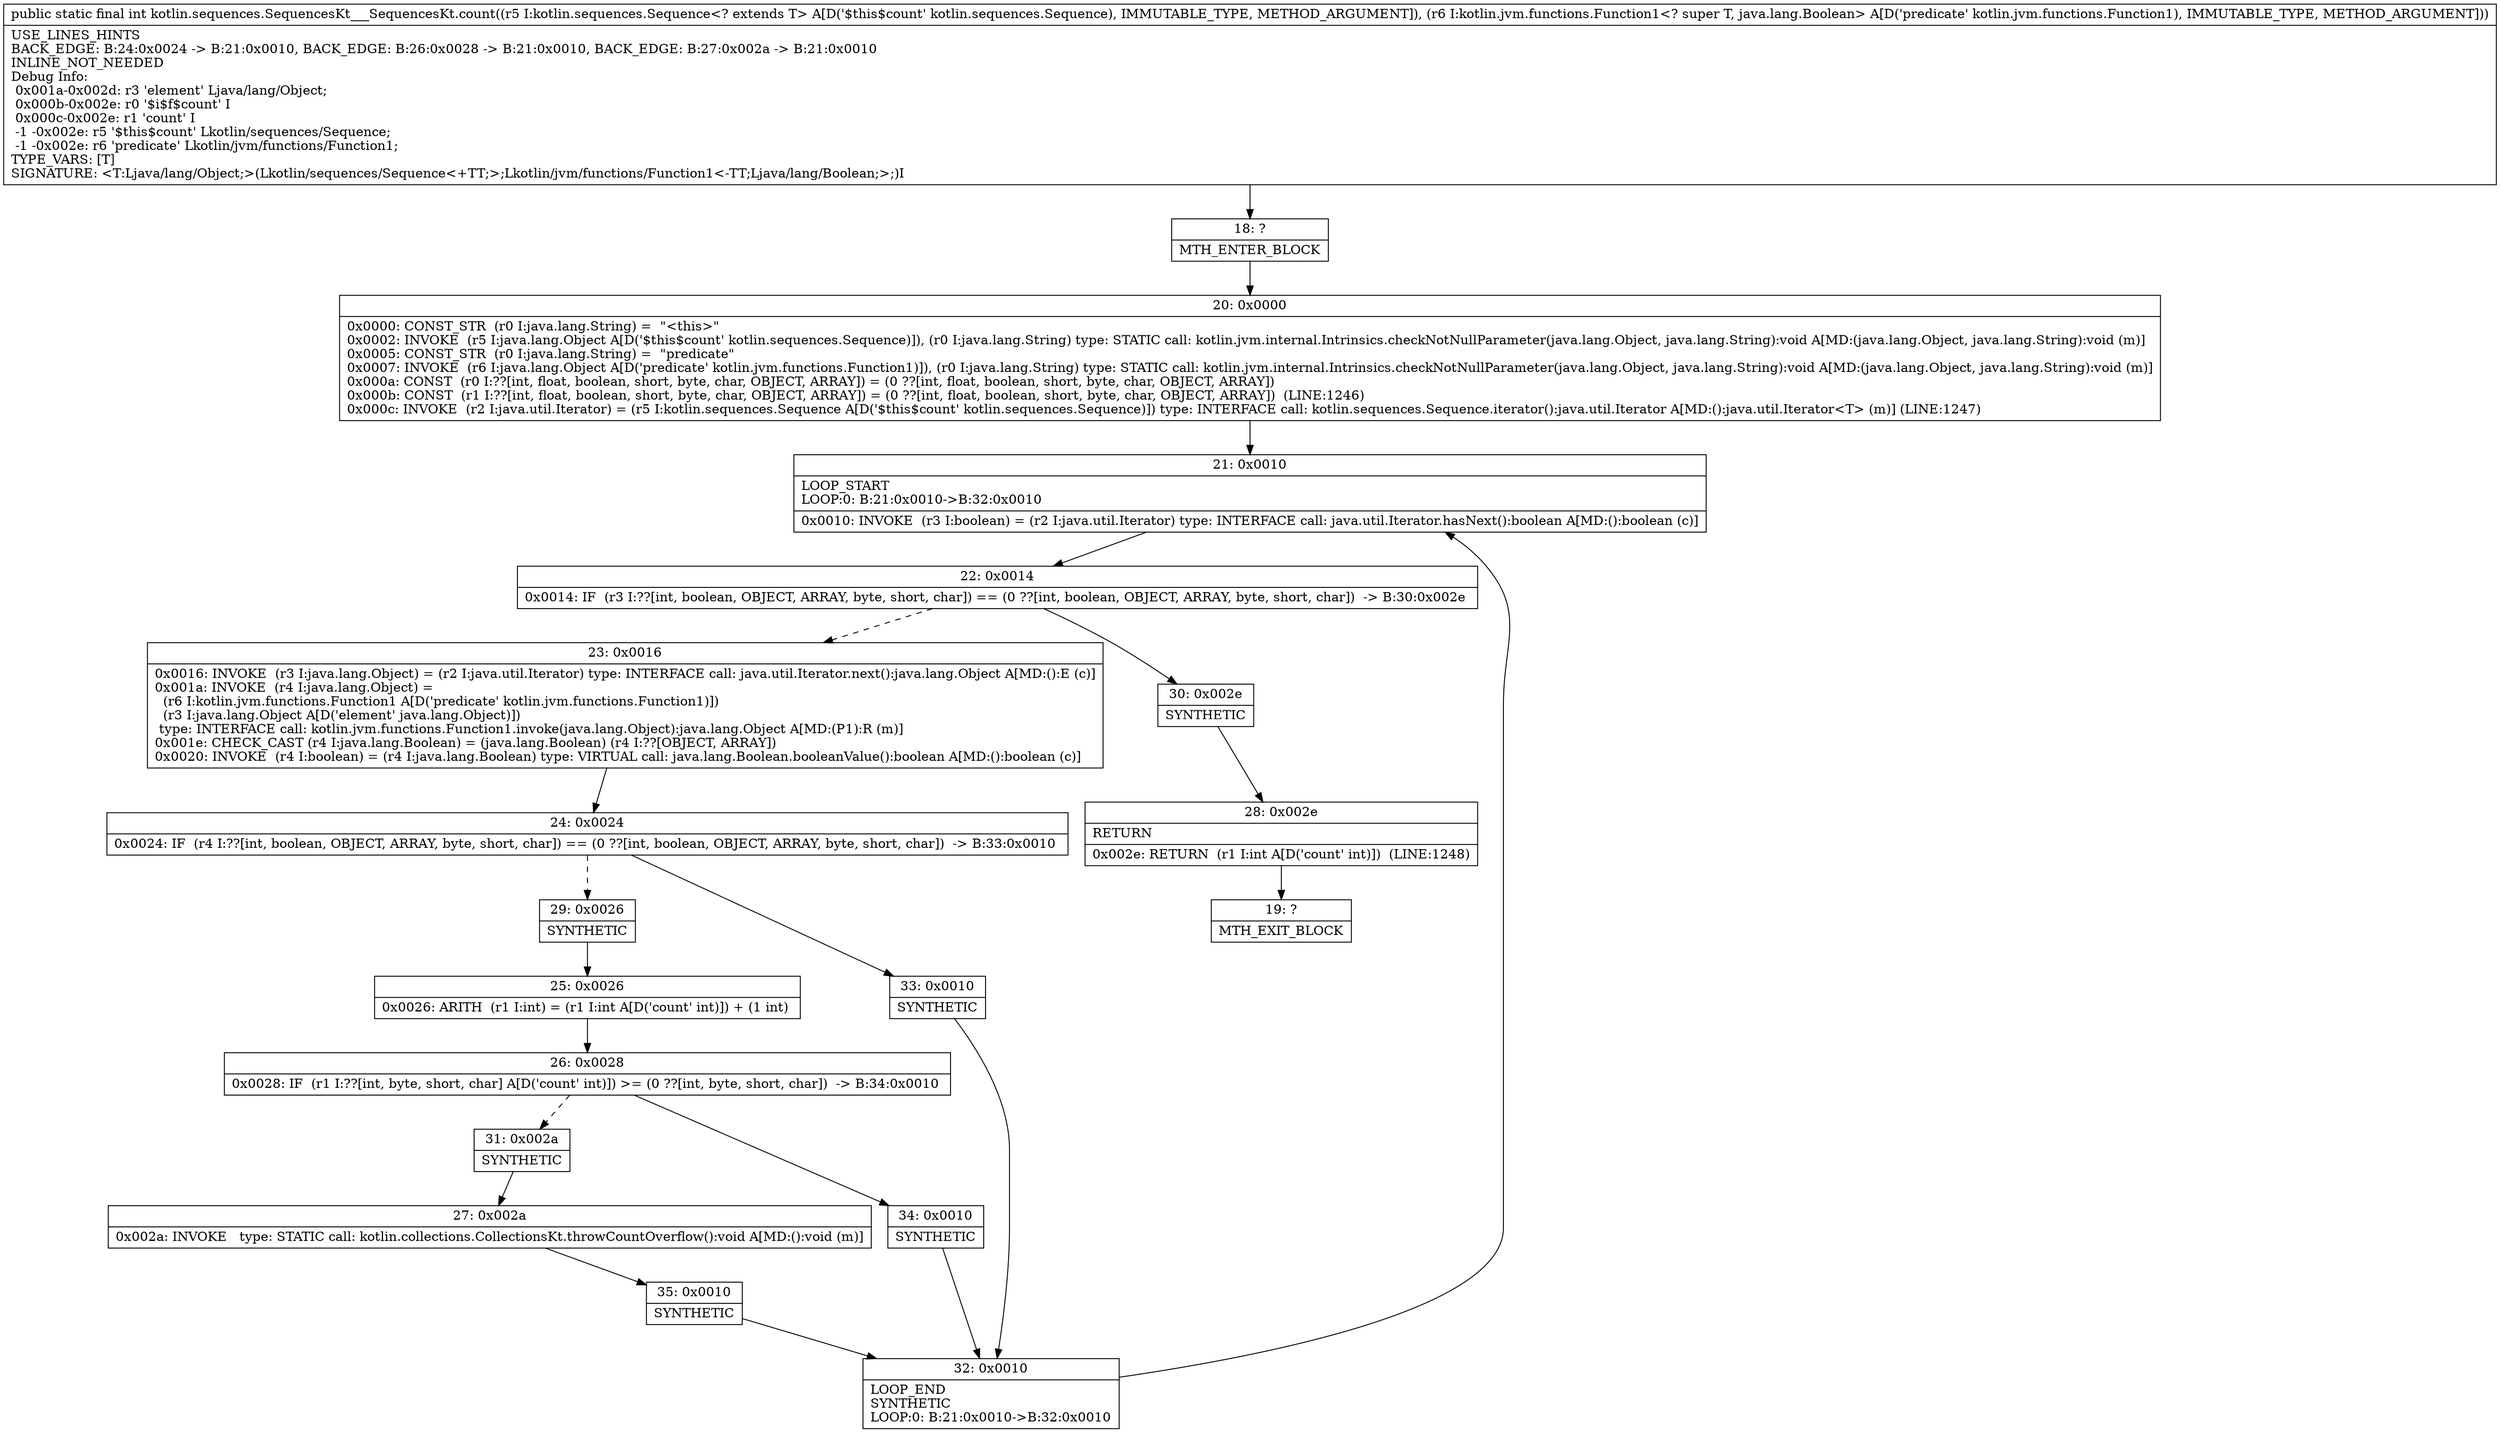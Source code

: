 digraph "CFG forkotlin.sequences.SequencesKt___SequencesKt.count(Lkotlin\/sequences\/Sequence;Lkotlin\/jvm\/functions\/Function1;)I" {
Node_18 [shape=record,label="{18\:\ ?|MTH_ENTER_BLOCK\l}"];
Node_20 [shape=record,label="{20\:\ 0x0000|0x0000: CONST_STR  (r0 I:java.lang.String) =  \"\<this\>\" \l0x0002: INVOKE  (r5 I:java.lang.Object A[D('$this$count' kotlin.sequences.Sequence)]), (r0 I:java.lang.String) type: STATIC call: kotlin.jvm.internal.Intrinsics.checkNotNullParameter(java.lang.Object, java.lang.String):void A[MD:(java.lang.Object, java.lang.String):void (m)]\l0x0005: CONST_STR  (r0 I:java.lang.String) =  \"predicate\" \l0x0007: INVOKE  (r6 I:java.lang.Object A[D('predicate' kotlin.jvm.functions.Function1)]), (r0 I:java.lang.String) type: STATIC call: kotlin.jvm.internal.Intrinsics.checkNotNullParameter(java.lang.Object, java.lang.String):void A[MD:(java.lang.Object, java.lang.String):void (m)]\l0x000a: CONST  (r0 I:??[int, float, boolean, short, byte, char, OBJECT, ARRAY]) = (0 ??[int, float, boolean, short, byte, char, OBJECT, ARRAY]) \l0x000b: CONST  (r1 I:??[int, float, boolean, short, byte, char, OBJECT, ARRAY]) = (0 ??[int, float, boolean, short, byte, char, OBJECT, ARRAY])  (LINE:1246)\l0x000c: INVOKE  (r2 I:java.util.Iterator) = (r5 I:kotlin.sequences.Sequence A[D('$this$count' kotlin.sequences.Sequence)]) type: INTERFACE call: kotlin.sequences.Sequence.iterator():java.util.Iterator A[MD:():java.util.Iterator\<T\> (m)] (LINE:1247)\l}"];
Node_21 [shape=record,label="{21\:\ 0x0010|LOOP_START\lLOOP:0: B:21:0x0010\-\>B:32:0x0010\l|0x0010: INVOKE  (r3 I:boolean) = (r2 I:java.util.Iterator) type: INTERFACE call: java.util.Iterator.hasNext():boolean A[MD:():boolean (c)]\l}"];
Node_22 [shape=record,label="{22\:\ 0x0014|0x0014: IF  (r3 I:??[int, boolean, OBJECT, ARRAY, byte, short, char]) == (0 ??[int, boolean, OBJECT, ARRAY, byte, short, char])  \-\> B:30:0x002e \l}"];
Node_23 [shape=record,label="{23\:\ 0x0016|0x0016: INVOKE  (r3 I:java.lang.Object) = (r2 I:java.util.Iterator) type: INTERFACE call: java.util.Iterator.next():java.lang.Object A[MD:():E (c)]\l0x001a: INVOKE  (r4 I:java.lang.Object) = \l  (r6 I:kotlin.jvm.functions.Function1 A[D('predicate' kotlin.jvm.functions.Function1)])\l  (r3 I:java.lang.Object A[D('element' java.lang.Object)])\l type: INTERFACE call: kotlin.jvm.functions.Function1.invoke(java.lang.Object):java.lang.Object A[MD:(P1):R (m)]\l0x001e: CHECK_CAST (r4 I:java.lang.Boolean) = (java.lang.Boolean) (r4 I:??[OBJECT, ARRAY]) \l0x0020: INVOKE  (r4 I:boolean) = (r4 I:java.lang.Boolean) type: VIRTUAL call: java.lang.Boolean.booleanValue():boolean A[MD:():boolean (c)]\l}"];
Node_24 [shape=record,label="{24\:\ 0x0024|0x0024: IF  (r4 I:??[int, boolean, OBJECT, ARRAY, byte, short, char]) == (0 ??[int, boolean, OBJECT, ARRAY, byte, short, char])  \-\> B:33:0x0010 \l}"];
Node_29 [shape=record,label="{29\:\ 0x0026|SYNTHETIC\l}"];
Node_25 [shape=record,label="{25\:\ 0x0026|0x0026: ARITH  (r1 I:int) = (r1 I:int A[D('count' int)]) + (1 int) \l}"];
Node_26 [shape=record,label="{26\:\ 0x0028|0x0028: IF  (r1 I:??[int, byte, short, char] A[D('count' int)]) \>= (0 ??[int, byte, short, char])  \-\> B:34:0x0010 \l}"];
Node_31 [shape=record,label="{31\:\ 0x002a|SYNTHETIC\l}"];
Node_27 [shape=record,label="{27\:\ 0x002a|0x002a: INVOKE   type: STATIC call: kotlin.collections.CollectionsKt.throwCountOverflow():void A[MD:():void (m)]\l}"];
Node_35 [shape=record,label="{35\:\ 0x0010|SYNTHETIC\l}"];
Node_32 [shape=record,label="{32\:\ 0x0010|LOOP_END\lSYNTHETIC\lLOOP:0: B:21:0x0010\-\>B:32:0x0010\l}"];
Node_34 [shape=record,label="{34\:\ 0x0010|SYNTHETIC\l}"];
Node_33 [shape=record,label="{33\:\ 0x0010|SYNTHETIC\l}"];
Node_30 [shape=record,label="{30\:\ 0x002e|SYNTHETIC\l}"];
Node_28 [shape=record,label="{28\:\ 0x002e|RETURN\l|0x002e: RETURN  (r1 I:int A[D('count' int)])  (LINE:1248)\l}"];
Node_19 [shape=record,label="{19\:\ ?|MTH_EXIT_BLOCK\l}"];
MethodNode[shape=record,label="{public static final int kotlin.sequences.SequencesKt___SequencesKt.count((r5 I:kotlin.sequences.Sequence\<? extends T\> A[D('$this$count' kotlin.sequences.Sequence), IMMUTABLE_TYPE, METHOD_ARGUMENT]), (r6 I:kotlin.jvm.functions.Function1\<? super T, java.lang.Boolean\> A[D('predicate' kotlin.jvm.functions.Function1), IMMUTABLE_TYPE, METHOD_ARGUMENT]))  | USE_LINES_HINTS\lBACK_EDGE: B:24:0x0024 \-\> B:21:0x0010, BACK_EDGE: B:26:0x0028 \-\> B:21:0x0010, BACK_EDGE: B:27:0x002a \-\> B:21:0x0010\lINLINE_NOT_NEEDED\lDebug Info:\l  0x001a\-0x002d: r3 'element' Ljava\/lang\/Object;\l  0x000b\-0x002e: r0 '$i$f$count' I\l  0x000c\-0x002e: r1 'count' I\l  \-1 \-0x002e: r5 '$this$count' Lkotlin\/sequences\/Sequence;\l  \-1 \-0x002e: r6 'predicate' Lkotlin\/jvm\/functions\/Function1;\lTYPE_VARS: [T]\lSIGNATURE: \<T:Ljava\/lang\/Object;\>(Lkotlin\/sequences\/Sequence\<+TT;\>;Lkotlin\/jvm\/functions\/Function1\<\-TT;Ljava\/lang\/Boolean;\>;)I\l}"];
MethodNode -> Node_18;Node_18 -> Node_20;
Node_20 -> Node_21;
Node_21 -> Node_22;
Node_22 -> Node_23[style=dashed];
Node_22 -> Node_30;
Node_23 -> Node_24;
Node_24 -> Node_29[style=dashed];
Node_24 -> Node_33;
Node_29 -> Node_25;
Node_25 -> Node_26;
Node_26 -> Node_31[style=dashed];
Node_26 -> Node_34;
Node_31 -> Node_27;
Node_27 -> Node_35;
Node_35 -> Node_32;
Node_32 -> Node_21;
Node_34 -> Node_32;
Node_33 -> Node_32;
Node_30 -> Node_28;
Node_28 -> Node_19;
}

